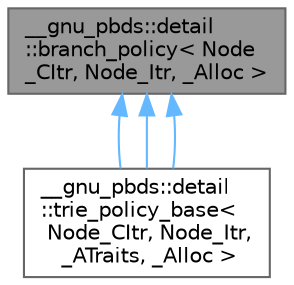 digraph "__gnu_pbds::detail::branch_policy&lt; Node_CItr, Node_Itr, _Alloc &gt;"
{
 // LATEX_PDF_SIZE
  bgcolor="transparent";
  edge [fontname=Helvetica,fontsize=10,labelfontname=Helvetica,labelfontsize=10];
  node [fontname=Helvetica,fontsize=10,shape=box,height=0.2,width=0.4];
  Node1 [id="Node000001",label="__gnu_pbds::detail\l::branch_policy\< Node\l_CItr, Node_Itr, _Alloc \>",height=0.2,width=0.4,color="gray40", fillcolor="grey60", style="filled", fontcolor="black",tooltip="Primary template, base class for branch structure policies."];
  Node1 -> Node2 [id="edge7_Node000001_Node000002",dir="back",color="steelblue1",style="solid",tooltip=" "];
  Node2 [id="Node000002",label="__gnu_pbds::detail\l::trie_policy_base\<\l Node_CItr, Node_Itr,\l _ATraits, _Alloc \>",height=0.2,width=0.4,color="gray40", fillcolor="white", style="filled",URL="$class____gnu__pbds_1_1detail_1_1trie__policy__base.html",tooltip="Base class for trie policies."];
  Node1 -> Node2 [id="edge8_Node000001_Node000002",dir="back",color="steelblue1",style="solid",tooltip=" "];
  Node1 -> Node2 [id="edge9_Node000001_Node000002",dir="back",color="steelblue1",style="solid",tooltip=" "];
}

